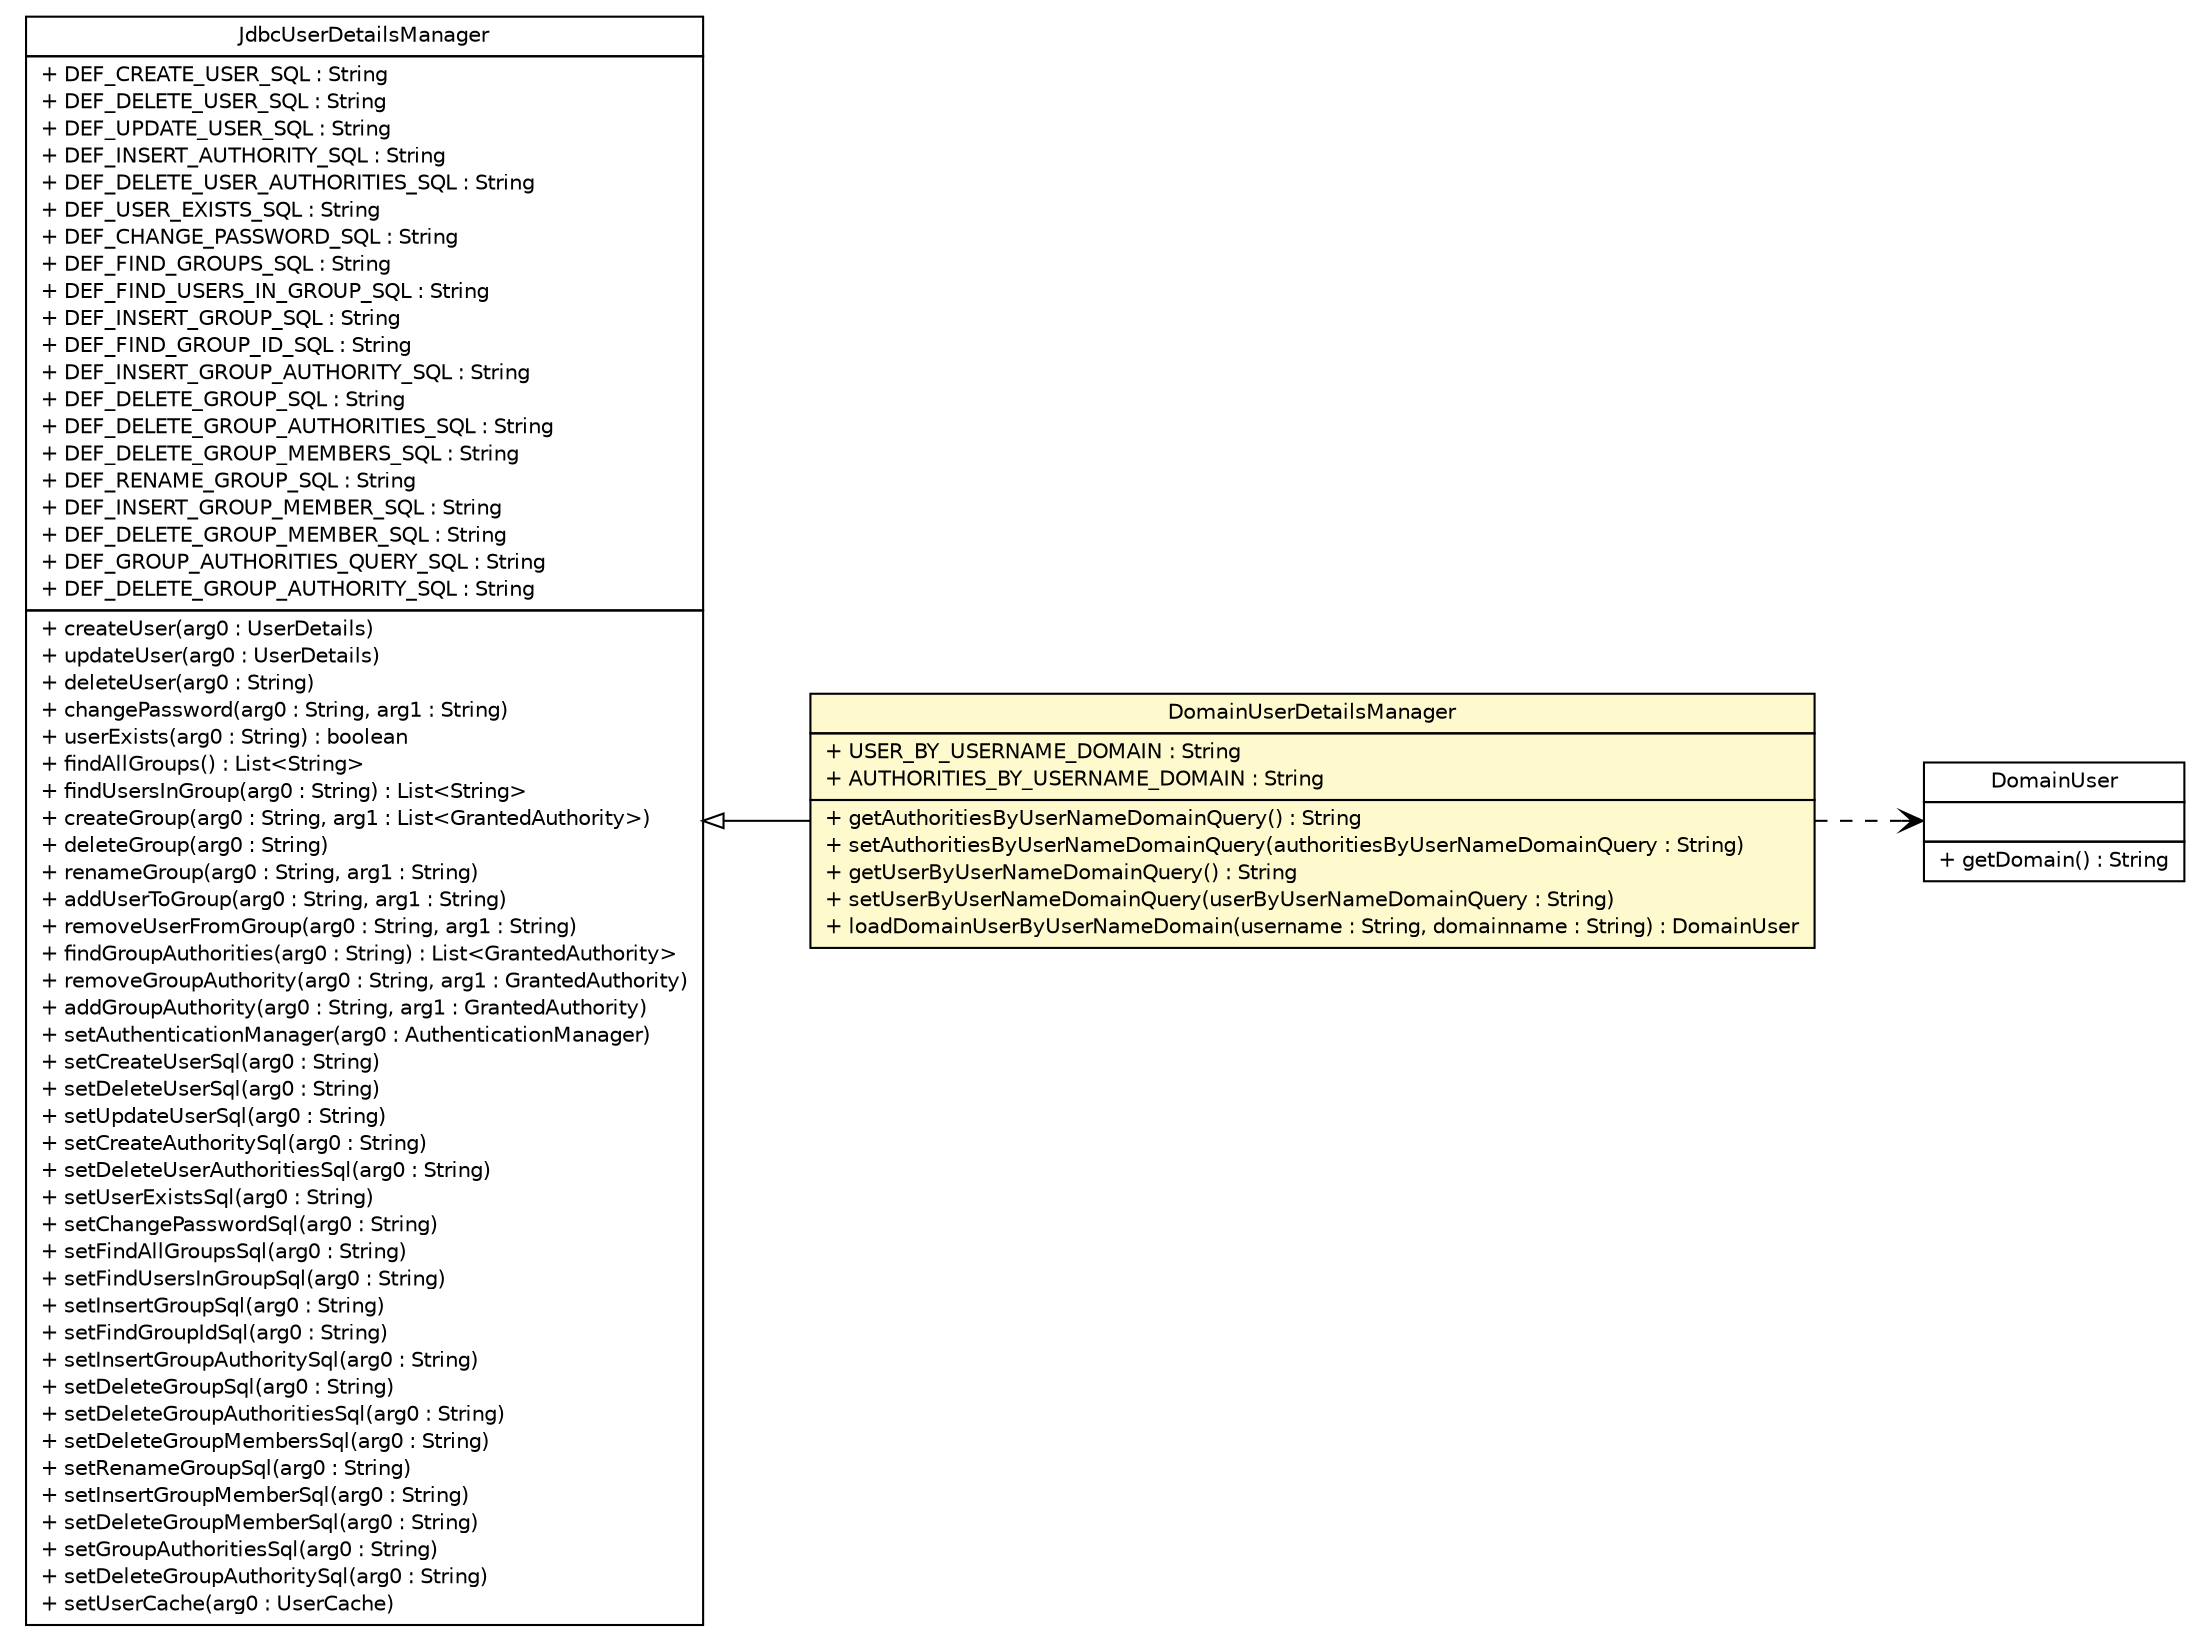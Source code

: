 #!/usr/local/bin/dot
#
# Class diagram 
# Generated by UMLGraph version 5.1 (http://www.umlgraph.org/)
#

digraph G {
	edge [fontname="Helvetica",fontsize=10,labelfontname="Helvetica",labelfontsize=10];
	node [fontname="Helvetica",fontsize=10,shape=plaintext];
	nodesep=0.25;
	ranksep=0.5;
	rankdir=LR;
	// com.inn.headstartdemo.security.provisioning.DomainUserDetailsManager
	c13677 [label=<<table title="com.inn.headstartdemo.security.provisioning.DomainUserDetailsManager" border="0" cellborder="1" cellspacing="0" cellpadding="2" port="p" bgcolor="lemonChiffon" href="./DomainUserDetailsManager.html">
		<tr><td><table border="0" cellspacing="0" cellpadding="1">
<tr><td align="center" balign="center"> DomainUserDetailsManager </td></tr>
		</table></td></tr>
		<tr><td><table border="0" cellspacing="0" cellpadding="1">
<tr><td align="left" balign="left"> + USER_BY_USERNAME_DOMAIN : String </td></tr>
<tr><td align="left" balign="left"> + AUTHORITIES_BY_USERNAME_DOMAIN : String </td></tr>
		</table></td></tr>
		<tr><td><table border="0" cellspacing="0" cellpadding="1">
<tr><td align="left" balign="left"> + getAuthoritiesByUserNameDomainQuery() : String </td></tr>
<tr><td align="left" balign="left"> + setAuthoritiesByUserNameDomainQuery(authoritiesByUserNameDomainQuery : String) </td></tr>
<tr><td align="left" balign="left"> + getUserByUserNameDomainQuery() : String </td></tr>
<tr><td align="left" balign="left"> + setUserByUserNameDomainQuery(userByUserNameDomainQuery : String) </td></tr>
<tr><td align="left" balign="left"> + loadDomainUserByUserNameDomain(username : String, domainname : String) : DomainUser </td></tr>
		</table></td></tr>
		</table>>, fontname="Helvetica", fontcolor="black", fontsize=10.0];
	// com.inn.headstartdemo.security.core.userdetails.DomainUser
	c13678 [label=<<table title="com.inn.headstartdemo.security.core.userdetails.DomainUser" border="0" cellborder="1" cellspacing="0" cellpadding="2" port="p" href="../core/userdetails/DomainUser.html">
		<tr><td><table border="0" cellspacing="0" cellpadding="1">
<tr><td align="center" balign="center"> DomainUser </td></tr>
		</table></td></tr>
		<tr><td><table border="0" cellspacing="0" cellpadding="1">
<tr><td align="left" balign="left">  </td></tr>
		</table></td></tr>
		<tr><td><table border="0" cellspacing="0" cellpadding="1">
<tr><td align="left" balign="left"> + getDomain() : String </td></tr>
		</table></td></tr>
		</table>>, fontname="Helvetica", fontcolor="black", fontsize=10.0];
	//com.inn.headstartdemo.security.provisioning.DomainUserDetailsManager extends org.springframework.security.provisioning.JdbcUserDetailsManager
	c13921:p -> c13677:p [dir=back,arrowtail=empty];
	// com.inn.headstartdemo.security.provisioning.DomainUserDetailsManager DEPEND com.inn.headstartdemo.security.core.userdetails.DomainUser
	c13677:p -> c13678:p [taillabel="", label="", headlabel="", fontname="Helvetica", fontcolor="black", fontsize=10.0, color="black", arrowhead=open, style=dashed];
	// org.springframework.security.provisioning.JdbcUserDetailsManager
	c13921 [label=<<table title="org.springframework.security.provisioning.JdbcUserDetailsManager" border="0" cellborder="1" cellspacing="0" cellpadding="2" port="p" href="http://java.sun.com/j2se/1.4.2/docs/api/org/springframework/security/provisioning/JdbcUserDetailsManager.html">
		<tr><td><table border="0" cellspacing="0" cellpadding="1">
<tr><td align="center" balign="center"> JdbcUserDetailsManager </td></tr>
		</table></td></tr>
		<tr><td><table border="0" cellspacing="0" cellpadding="1">
<tr><td align="left" balign="left"> + DEF_CREATE_USER_SQL : String </td></tr>
<tr><td align="left" balign="left"> + DEF_DELETE_USER_SQL : String </td></tr>
<tr><td align="left" balign="left"> + DEF_UPDATE_USER_SQL : String </td></tr>
<tr><td align="left" balign="left"> + DEF_INSERT_AUTHORITY_SQL : String </td></tr>
<tr><td align="left" balign="left"> + DEF_DELETE_USER_AUTHORITIES_SQL : String </td></tr>
<tr><td align="left" balign="left"> + DEF_USER_EXISTS_SQL : String </td></tr>
<tr><td align="left" balign="left"> + DEF_CHANGE_PASSWORD_SQL : String </td></tr>
<tr><td align="left" balign="left"> + DEF_FIND_GROUPS_SQL : String </td></tr>
<tr><td align="left" balign="left"> + DEF_FIND_USERS_IN_GROUP_SQL : String </td></tr>
<tr><td align="left" balign="left"> + DEF_INSERT_GROUP_SQL : String </td></tr>
<tr><td align="left" balign="left"> + DEF_FIND_GROUP_ID_SQL : String </td></tr>
<tr><td align="left" balign="left"> + DEF_INSERT_GROUP_AUTHORITY_SQL : String </td></tr>
<tr><td align="left" balign="left"> + DEF_DELETE_GROUP_SQL : String </td></tr>
<tr><td align="left" balign="left"> + DEF_DELETE_GROUP_AUTHORITIES_SQL : String </td></tr>
<tr><td align="left" balign="left"> + DEF_DELETE_GROUP_MEMBERS_SQL : String </td></tr>
<tr><td align="left" balign="left"> + DEF_RENAME_GROUP_SQL : String </td></tr>
<tr><td align="left" balign="left"> + DEF_INSERT_GROUP_MEMBER_SQL : String </td></tr>
<tr><td align="left" balign="left"> + DEF_DELETE_GROUP_MEMBER_SQL : String </td></tr>
<tr><td align="left" balign="left"> + DEF_GROUP_AUTHORITIES_QUERY_SQL : String </td></tr>
<tr><td align="left" balign="left"> + DEF_DELETE_GROUP_AUTHORITY_SQL : String </td></tr>
		</table></td></tr>
		<tr><td><table border="0" cellspacing="0" cellpadding="1">
<tr><td align="left" balign="left"> + createUser(arg0 : UserDetails) </td></tr>
<tr><td align="left" balign="left"> + updateUser(arg0 : UserDetails) </td></tr>
<tr><td align="left" balign="left"> + deleteUser(arg0 : String) </td></tr>
<tr><td align="left" balign="left"> + changePassword(arg0 : String, arg1 : String) </td></tr>
<tr><td align="left" balign="left"> + userExists(arg0 : String) : boolean </td></tr>
<tr><td align="left" balign="left"> + findAllGroups() : List&lt;String&gt; </td></tr>
<tr><td align="left" balign="left"> + findUsersInGroup(arg0 : String) : List&lt;String&gt; </td></tr>
<tr><td align="left" balign="left"> + createGroup(arg0 : String, arg1 : List&lt;GrantedAuthority&gt;) </td></tr>
<tr><td align="left" balign="left"> + deleteGroup(arg0 : String) </td></tr>
<tr><td align="left" balign="left"> + renameGroup(arg0 : String, arg1 : String) </td></tr>
<tr><td align="left" balign="left"> + addUserToGroup(arg0 : String, arg1 : String) </td></tr>
<tr><td align="left" balign="left"> + removeUserFromGroup(arg0 : String, arg1 : String) </td></tr>
<tr><td align="left" balign="left"> + findGroupAuthorities(arg0 : String) : List&lt;GrantedAuthority&gt; </td></tr>
<tr><td align="left" balign="left"> + removeGroupAuthority(arg0 : String, arg1 : GrantedAuthority) </td></tr>
<tr><td align="left" balign="left"> + addGroupAuthority(arg0 : String, arg1 : GrantedAuthority) </td></tr>
<tr><td align="left" balign="left"> + setAuthenticationManager(arg0 : AuthenticationManager) </td></tr>
<tr><td align="left" balign="left"> + setCreateUserSql(arg0 : String) </td></tr>
<tr><td align="left" balign="left"> + setDeleteUserSql(arg0 : String) </td></tr>
<tr><td align="left" balign="left"> + setUpdateUserSql(arg0 : String) </td></tr>
<tr><td align="left" balign="left"> + setCreateAuthoritySql(arg0 : String) </td></tr>
<tr><td align="left" balign="left"> + setDeleteUserAuthoritiesSql(arg0 : String) </td></tr>
<tr><td align="left" balign="left"> + setUserExistsSql(arg0 : String) </td></tr>
<tr><td align="left" balign="left"> + setChangePasswordSql(arg0 : String) </td></tr>
<tr><td align="left" balign="left"> + setFindAllGroupsSql(arg0 : String) </td></tr>
<tr><td align="left" balign="left"> + setFindUsersInGroupSql(arg0 : String) </td></tr>
<tr><td align="left" balign="left"> + setInsertGroupSql(arg0 : String) </td></tr>
<tr><td align="left" balign="left"> + setFindGroupIdSql(arg0 : String) </td></tr>
<tr><td align="left" balign="left"> + setInsertGroupAuthoritySql(arg0 : String) </td></tr>
<tr><td align="left" balign="left"> + setDeleteGroupSql(arg0 : String) </td></tr>
<tr><td align="left" balign="left"> + setDeleteGroupAuthoritiesSql(arg0 : String) </td></tr>
<tr><td align="left" balign="left"> + setDeleteGroupMembersSql(arg0 : String) </td></tr>
<tr><td align="left" balign="left"> + setRenameGroupSql(arg0 : String) </td></tr>
<tr><td align="left" balign="left"> + setInsertGroupMemberSql(arg0 : String) </td></tr>
<tr><td align="left" balign="left"> + setDeleteGroupMemberSql(arg0 : String) </td></tr>
<tr><td align="left" balign="left"> + setGroupAuthoritiesSql(arg0 : String) </td></tr>
<tr><td align="left" balign="left"> + setDeleteGroupAuthoritySql(arg0 : String) </td></tr>
<tr><td align="left" balign="left"> + setUserCache(arg0 : UserCache) </td></tr>
		</table></td></tr>
		</table>>, fontname="Helvetica", fontcolor="black", fontsize=10.0];
}

